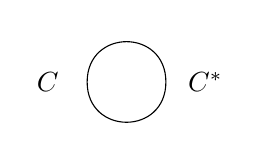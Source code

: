 \begin{tikzpicture}
	\begin{pgfonlayer}{nodelayer}
		\node [style=none] (0) at (0, 0) {};
		\node [style=none] (1) at (-1, 0) {};
		\node [style=none] (2) at (-1.5, 0) {$C$};
		\node [style=none] (3) at (0.5, 0) {$C^*$};
	\end{pgfonlayer}
	\begin{pgfonlayer}{edgelayer}
		\draw [bend left=90, looseness=1.75] (1.center) to (0.center);
		\draw [bend right=90, looseness=1.75] (1.center) to (0.center);
	\end{pgfonlayer}
\end{tikzpicture}
